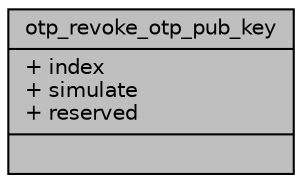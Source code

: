 digraph "otp_revoke_otp_pub_key"
{
 // INTERACTIVE_SVG=YES
 // LATEX_PDF_SIZE
  bgcolor="transparent";
  edge [fontname="Helvetica",fontsize="10",labelfontname="Helvetica",labelfontsize="10"];
  node [fontname="Helvetica",fontsize="10",shape=record];
  Node1 [label="{otp_revoke_otp_pub_key\n|+ index\l+ simulate\l+ reserved\l|}",height=0.2,width=0.4,color="black", fillcolor="grey75", style="filled", fontcolor="black",tooltip=" "];
}

